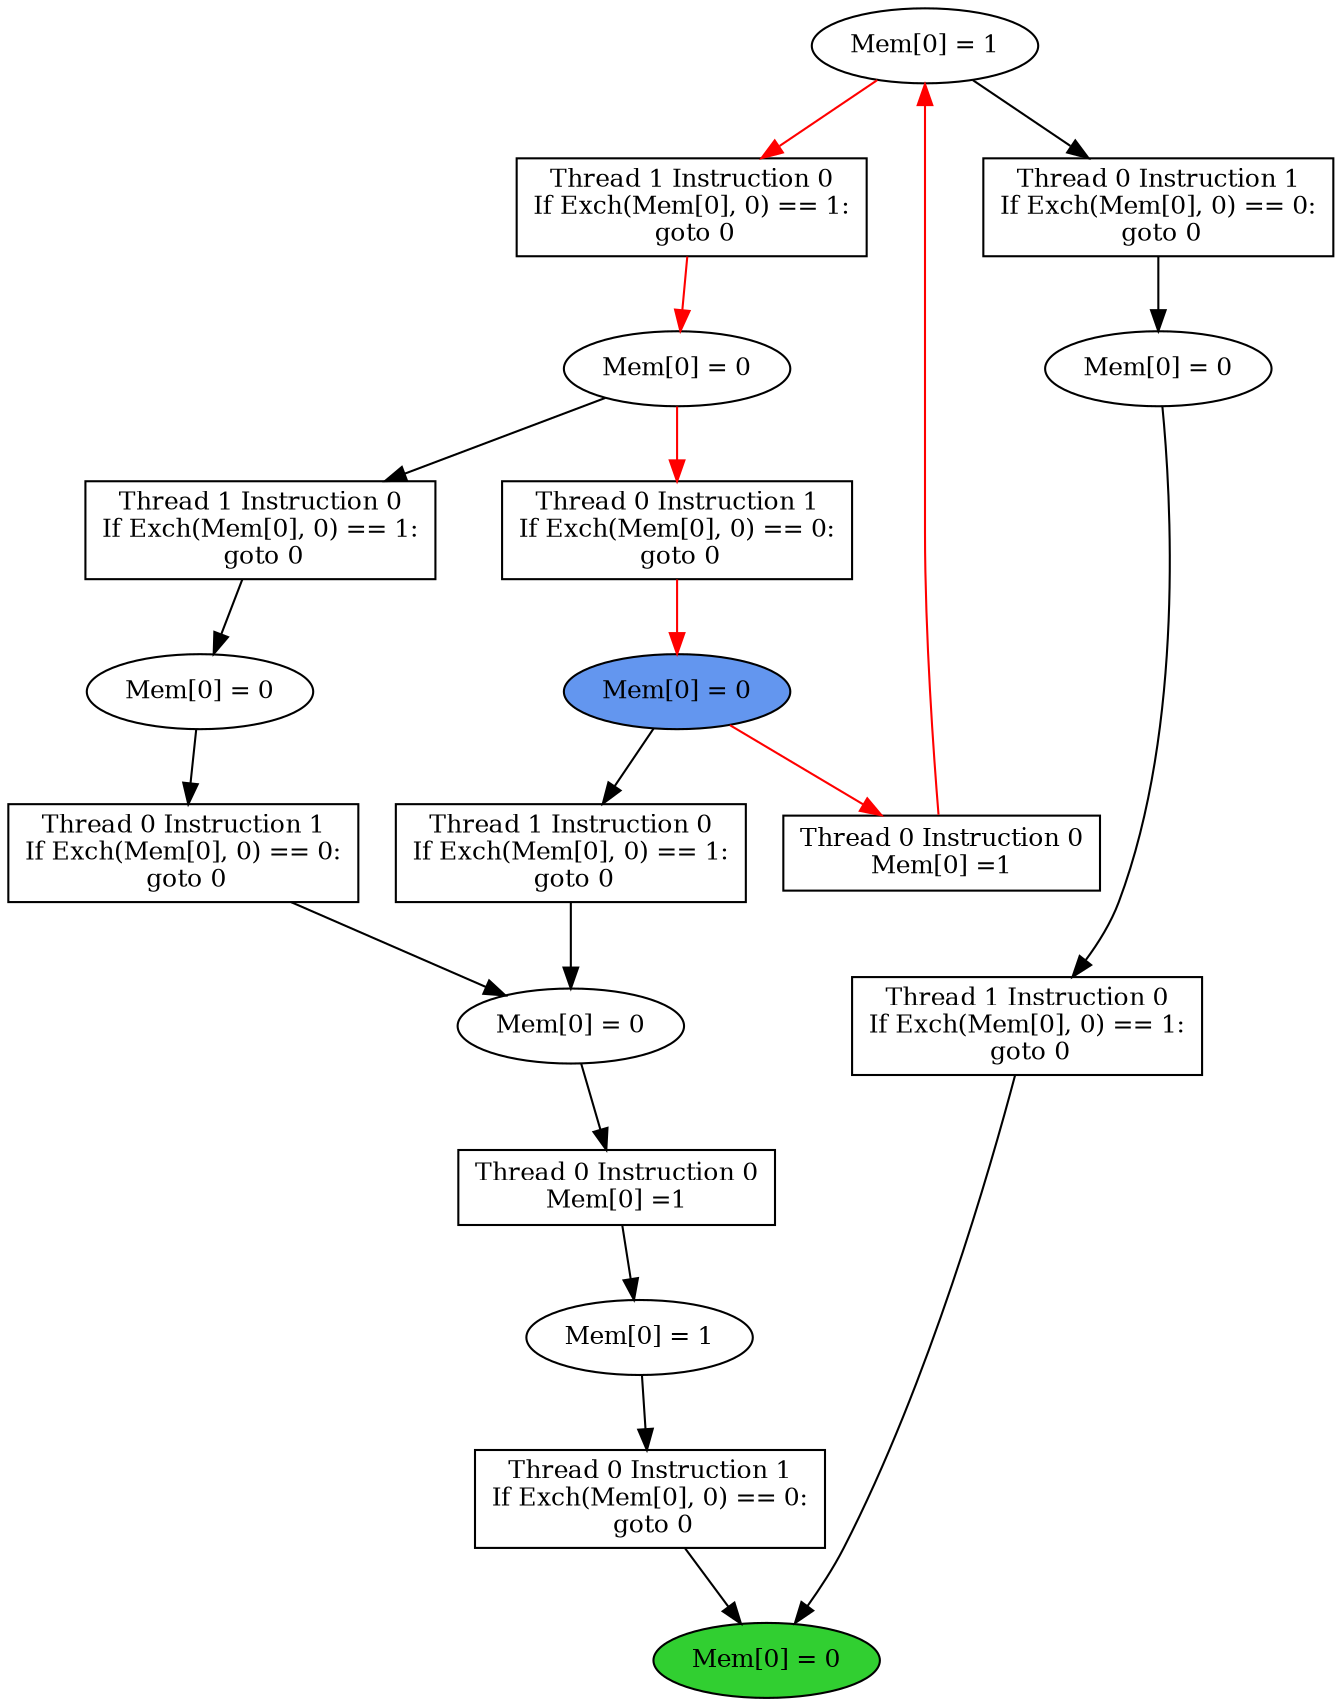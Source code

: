digraph "graph" {
graph [fontsize=12]
node [fontsize=12]
edge [fontsize=12]
rankdir=TB;
"N17" -> "N8" [uuid = "<A0, END$0>", color = "#000000", fontcolor = "#ffffff", style = "solid", label = "", dir = "forward", weight = "1"]
"N15" -> "N14" [uuid = "<A1, S5>", color = "#000000", fontcolor = "#ffffff", style = "solid", label = "", dir = "forward", weight = "1"]
"N25" -> "N24" [uuid = "<A2, S4>", color = "#ff0000", fontcolor = "#ffffff", style = "solid", label = "", dir = "forward", weight = "1"]
"N16" -> "N12" [uuid = "<A3, S3>", color = "#000000", fontcolor = "#ffffff", style = "solid", label = "", dir = "forward", weight = "1"]
"N9" -> "N8" [uuid = "<A4, END$0>", color = "#000000", fontcolor = "#ffffff", style = "solid", label = "", dir = "forward", weight = "1"]
"N13" -> "N12" [uuid = "<A5, S3>", color = "#000000", fontcolor = "#ffffff", style = "solid", label = "", dir = "forward", weight = "1"]
"N19" -> "N18" [uuid = "<A6, S2>", color = "#000000", fontcolor = "#ffffff", style = "solid", label = "", dir = "forward", weight = "1"]
"N23" -> "N22" [uuid = "<A7, START$0>", color = "#ff0000", fontcolor = "#ffffff", style = "solid", label = "", dir = "forward", weight = "1"]
"N11" -> "N10" [uuid = "<A8, S1>", color = "#000000", fontcolor = "#ffffff", style = "solid", label = "", dir = "forward", weight = "1"]
"N28" -> "N21" [uuid = "<A9, S0>", color = "#ff0000", fontcolor = "#ffffff", style = "solid", label = "", dir = "back", weight = "1"]
"N18" -> "N17" [uuid = "<A0, S2>", color = "#000000", fontcolor = "#ffffff", style = "solid", label = "", dir = "forward", weight = "1"]
"N24" -> "N15" [uuid = "<A1, S4>", color = "#000000", fontcolor = "#ffffff", style = "solid", label = "", dir = "forward", weight = "1"]
"N28" -> "N25" [uuid = "<A2, S0>", color = "#ff0000", fontcolor = "#ffffff", style = "solid", label = "", dir = "forward", weight = "1"]
"N22" -> "N16" [uuid = "<A3, START$0>", color = "#000000", fontcolor = "#ffffff", style = "solid", label = "", dir = "forward", weight = "1"]
"N10" -> "N9" [uuid = "<A4, S1>", color = "#000000", fontcolor = "#ffffff", style = "solid", label = "", dir = "forward", weight = "1"]
"N14" -> "N13" [uuid = "<A5, S5>", color = "#000000", fontcolor = "#ffffff", style = "solid", label = "", dir = "forward", weight = "1"]
"N28" -> "N19" [uuid = "<A6, S0>", color = "#000000", fontcolor = "#ffffff", style = "solid", label = "", dir = "forward", weight = "1"]
"N24" -> "N23" [uuid = "<A7, S4>", color = "#ff0000", fontcolor = "#ffffff", style = "solid", label = "", dir = "forward", weight = "1"]
"N12" -> "N11" [uuid = "<A8, S3>", color = "#000000", fontcolor = "#ffffff", style = "solid", label = "", dir = "forward", weight = "1"]
"N22" -> "N21" [uuid = "<A9, START$0>", color = "#ff0000", fontcolor = "#ffffff", style = "solid", label = "", dir = "forward", weight = "1"]
"N8" [uuid="END$0", label="Mem[0] = 0", fillcolor = "#31cf31", fontcolor = "#000000", shape = "ellipse", style = "filled, solid"]
"N9" [uuid="A4", label="Thread 0 Instruction 1
If Exch(Mem[0], 0) == 0:
 goto 0", fillcolor = "#ffffff", fontcolor = "#000000", shape = "box", style = "filled, solid"]
"N10" [uuid="S1", label="Mem[0] = 1", fillcolor = "#ffffff", fontcolor = "#000000", shape = "ellipse", style = "filled, solid"]
"N11" [uuid="A8", label="Thread 0 Instruction 0
Mem[0] =1", fillcolor = "#ffffff", fontcolor = "#000000", shape = "box", style = "filled, solid"]
"N12" [uuid="S3", label="Mem[0] = 0", fillcolor = "#ffffff", fontcolor = "#000000", shape = "ellipse", style = "filled, solid"]
"N13" [uuid="A5", label="Thread 0 Instruction 1
If Exch(Mem[0], 0) == 0:
 goto 0", fillcolor = "#ffffff", fontcolor = "#000000", shape = "box", style = "filled, solid"]
"N14" [uuid="S5", label="Mem[0] = 0", fillcolor = "#ffffff", fontcolor = "#000000", shape = "ellipse", style = "filled, solid"]
"N15" [uuid="A1", label="Thread 1 Instruction 0
If Exch(Mem[0], 0) == 1:
 goto 0", fillcolor = "#ffffff", fontcolor = "#000000", shape = "box", style = "filled, solid"]
"N16" [uuid="A3", label="Thread 1 Instruction 0
If Exch(Mem[0], 0) == 1:
 goto 0", fillcolor = "#ffffff", fontcolor = "#000000", shape = "box", style = "filled, solid"]
"N17" [uuid="A0", label="Thread 1 Instruction 0
If Exch(Mem[0], 0) == 1:
 goto 0", fillcolor = "#ffffff", fontcolor = "#000000", shape = "box", style = "filled, solid"]
"N18" [uuid="S2", label="Mem[0] = 0", fillcolor = "#ffffff", fontcolor = "#000000", shape = "ellipse", style = "filled, solid"]
"N19" [uuid="A6", label="Thread 0 Instruction 1
If Exch(Mem[0], 0) == 0:
 goto 0", fillcolor = "#ffffff", fontcolor = "#000000", shape = "box", style = "filled, solid"]
"N21" [uuid="A9", label="Thread 0 Instruction 0
Mem[0] =1", fillcolor = "#ffffff", fontcolor = "#000000", shape = "box", style = "filled, solid"]
"N22" [uuid="START$0", label="Mem[0] = 0", fillcolor = "#6396ef", fontcolor = "#000000", shape = "ellipse", style = "filled, solid"]
"N23" [uuid="A7", label="Thread 0 Instruction 1
If Exch(Mem[0], 0) == 0:
 goto 0", fillcolor = "#ffffff", fontcolor = "#000000", shape = "box", style = "filled, solid"]
"N24" [uuid="S4", label="Mem[0] = 0", fillcolor = "#ffffff", fontcolor = "#000000", shape = "ellipse", style = "filled, solid"]
"N25" [uuid="A2", label="Thread 1 Instruction 0
If Exch(Mem[0], 0) == 1:
 goto 0", fillcolor = "#ffffff", fontcolor = "#000000", shape = "box", style = "filled, solid"]
"N28" [uuid="S0", label="Mem[0] = 1", fillcolor = "#ffffff", fontcolor = "#000000", shape = "ellipse", style = "filled, solid"]
}